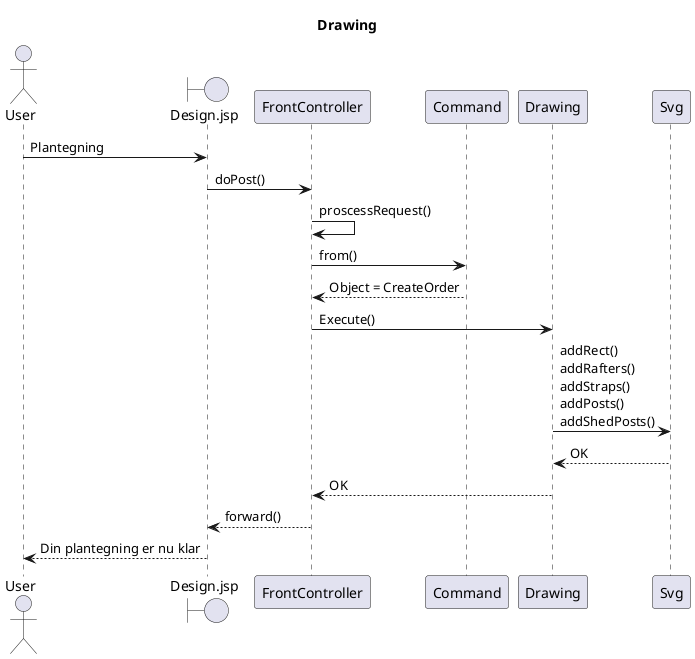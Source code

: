 @startuml
       Title Drawing
       actor User
       boundary Design.jsp
       participant FrontController
       participant Command
       participant Drawing
       participant Svg



       User -> Design.jsp : Plantegning
       Design.jsp -> FrontController : doPost()
       FrontController -> FrontController: proscessRequest()
       FrontController -> Command: from()
       Command --> FrontController: Object = CreateOrder
       FrontController -> Drawing: Execute()
       Drawing -> Svg: addRect()\naddRafters()\naddStraps()\naddPosts()\naddShedPosts()
       Svg --> Drawing: OK
       Drawing --> FrontController: OK
       FrontController --> Design.jsp: forward()
       Design.jsp --> User: Din plantegning er nu klar

       @enduml
